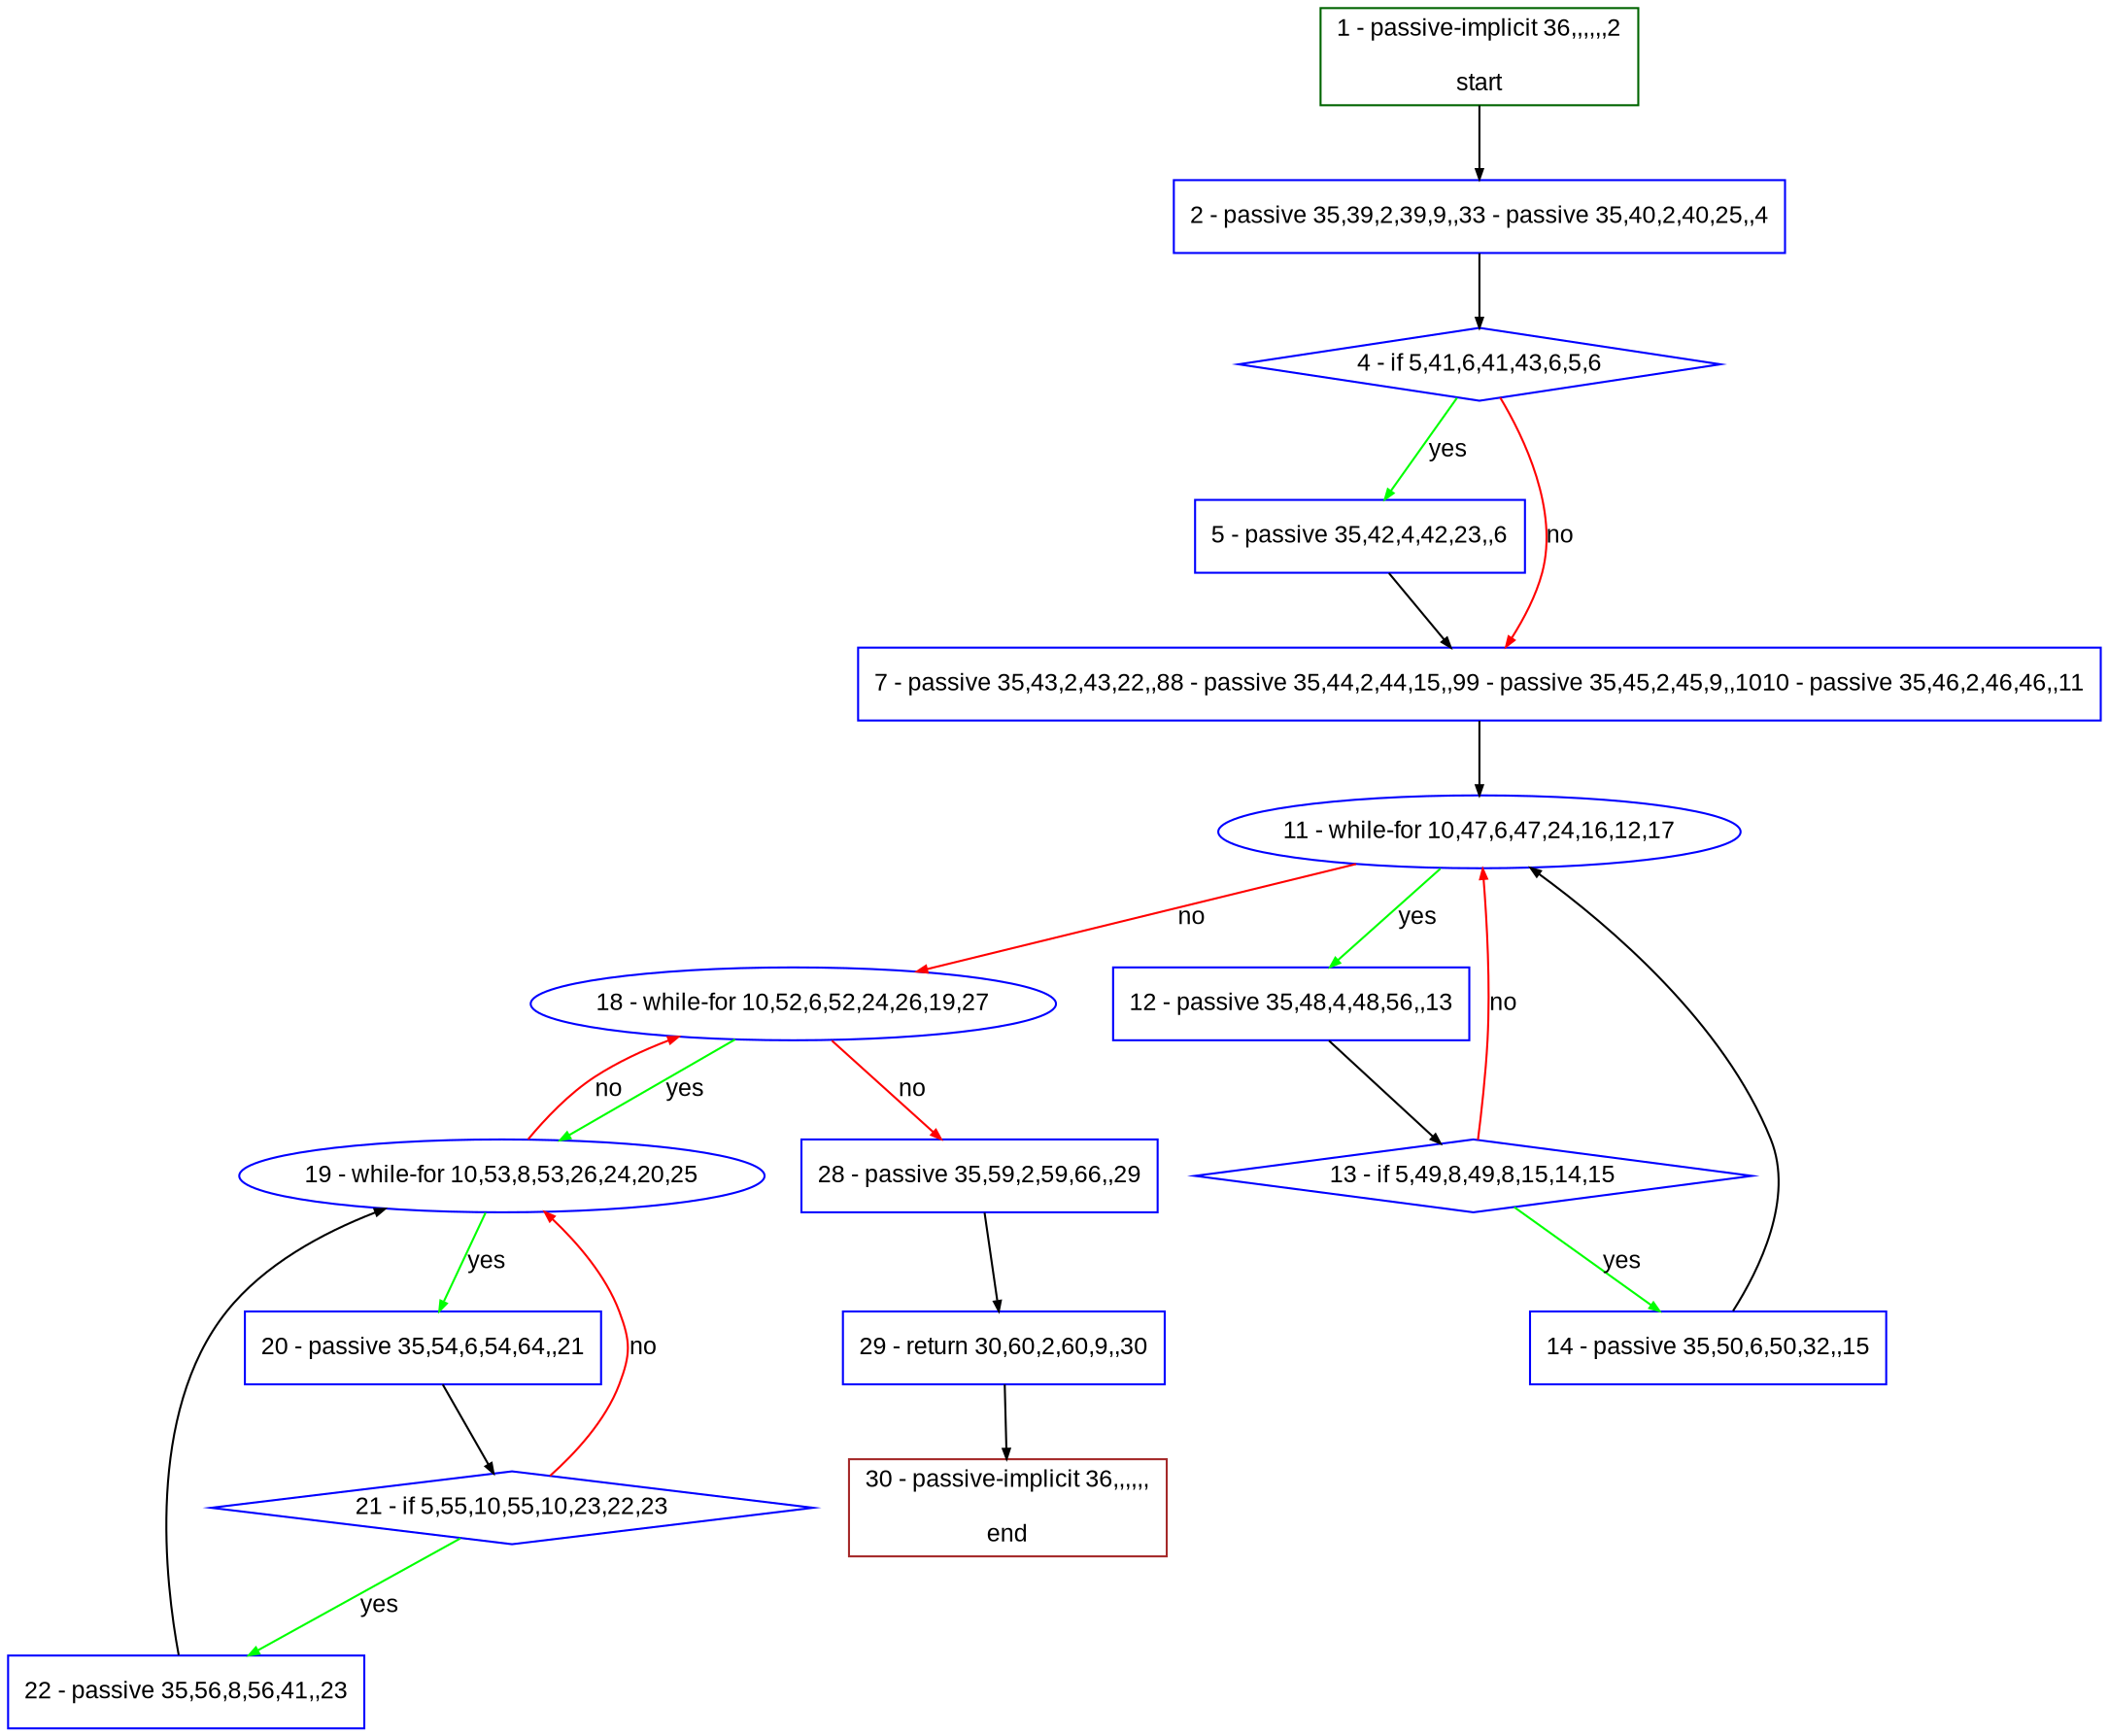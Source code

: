 digraph "" {
  graph [pack="true", label="", fontsize="12", packmode="clust", fontname="Arial", fillcolor="#FFFFCC", bgcolor="white", style="rounded,filled", compound="true"];
  node [node_initialized="no", label="", color="grey", fontsize="12", fillcolor="white", fontname="Arial", style="filled", shape="rectangle", compound="true", fixedsize="false"];
  edge [fontcolor="black", arrowhead="normal", arrowtail="none", arrowsize="0.5", ltail="", label="", color="black", fontsize="12", lhead="", fontname="Arial", dir="forward", compound="true"];
  __N1 [label="2 - passive 35,39,2,39,9,,33 - passive 35,40,2,40,25,,4", color="#0000ff", fillcolor="#ffffff", style="filled", shape="box"];
  __N2 [label="1 - passive-implicit 36,,,,,,2\n\nstart", color="#006400", fillcolor="#ffffff", style="filled", shape="box"];
  __N3 [label="4 - if 5,41,6,41,43,6,5,6", color="#0000ff", fillcolor="#ffffff", style="filled", shape="diamond"];
  __N4 [label="5 - passive 35,42,4,42,23,,6", color="#0000ff", fillcolor="#ffffff", style="filled", shape="box"];
  __N5 [label="7 - passive 35,43,2,43,22,,88 - passive 35,44,2,44,15,,99 - passive 35,45,2,45,9,,1010 - passive 35,46,2,46,46,,11", color="#0000ff", fillcolor="#ffffff", style="filled", shape="box"];
  __N6 [label="11 - while-for 10,47,6,47,24,16,12,17", color="#0000ff", fillcolor="#ffffff", style="filled", shape="oval"];
  __N7 [label="12 - passive 35,48,4,48,56,,13", color="#0000ff", fillcolor="#ffffff", style="filled", shape="box"];
  __N8 [label="18 - while-for 10,52,6,52,24,26,19,27", color="#0000ff", fillcolor="#ffffff", style="filled", shape="oval"];
  __N9 [label="13 - if 5,49,8,49,8,15,14,15", color="#0000ff", fillcolor="#ffffff", style="filled", shape="diamond"];
  __N10 [label="14 - passive 35,50,6,50,32,,15", color="#0000ff", fillcolor="#ffffff", style="filled", shape="box"];
  __N11 [label="19 - while-for 10,53,8,53,26,24,20,25", color="#0000ff", fillcolor="#ffffff", style="filled", shape="oval"];
  __N12 [label="28 - passive 35,59,2,59,66,,29", color="#0000ff", fillcolor="#ffffff", style="filled", shape="box"];
  __N13 [label="20 - passive 35,54,6,54,64,,21", color="#0000ff", fillcolor="#ffffff", style="filled", shape="box"];
  __N14 [label="21 - if 5,55,10,55,10,23,22,23", color="#0000ff", fillcolor="#ffffff", style="filled", shape="diamond"];
  __N15 [label="22 - passive 35,56,8,56,41,,23", color="#0000ff", fillcolor="#ffffff", style="filled", shape="box"];
  __N16 [label="29 - return 30,60,2,60,9,,30", color="#0000ff", fillcolor="#ffffff", style="filled", shape="box"];
  __N17 [label="30 - passive-implicit 36,,,,,,\n\nend", color="#a52a2a", fillcolor="#ffffff", style="filled", shape="box"];
  __N2 -> __N1 [arrowhead="normal", arrowtail="none", color="#000000", label="", dir="forward"];
  __N1 -> __N3 [arrowhead="normal", arrowtail="none", color="#000000", label="", dir="forward"];
  __N3 -> __N4 [arrowhead="normal", arrowtail="none", color="#00ff00", label="yes", dir="forward"];
  __N3 -> __N5 [arrowhead="normal", arrowtail="none", color="#ff0000", label="no", dir="forward"];
  __N4 -> __N5 [arrowhead="normal", arrowtail="none", color="#000000", label="", dir="forward"];
  __N5 -> __N6 [arrowhead="normal", arrowtail="none", color="#000000", label="", dir="forward"];
  __N6 -> __N7 [arrowhead="normal", arrowtail="none", color="#00ff00", label="yes", dir="forward"];
  __N6 -> __N8 [arrowhead="normal", arrowtail="none", color="#ff0000", label="no", dir="forward"];
  __N7 -> __N9 [arrowhead="normal", arrowtail="none", color="#000000", label="", dir="forward"];
  __N9 -> __N6 [arrowhead="normal", arrowtail="none", color="#ff0000", label="no", dir="forward"];
  __N9 -> __N10 [arrowhead="normal", arrowtail="none", color="#00ff00", label="yes", dir="forward"];
  __N10 -> __N6 [arrowhead="normal", arrowtail="none", color="#000000", label="", dir="forward"];
  __N8 -> __N11 [arrowhead="normal", arrowtail="none", color="#00ff00", label="yes", dir="forward"];
  __N11 -> __N8 [arrowhead="normal", arrowtail="none", color="#ff0000", label="no", dir="forward"];
  __N8 -> __N12 [arrowhead="normal", arrowtail="none", color="#ff0000", label="no", dir="forward"];
  __N11 -> __N13 [arrowhead="normal", arrowtail="none", color="#00ff00", label="yes", dir="forward"];
  __N13 -> __N14 [arrowhead="normal", arrowtail="none", color="#000000", label="", dir="forward"];
  __N14 -> __N11 [arrowhead="normal", arrowtail="none", color="#ff0000", label="no", dir="forward"];
  __N14 -> __N15 [arrowhead="normal", arrowtail="none", color="#00ff00", label="yes", dir="forward"];
  __N15 -> __N11 [arrowhead="normal", arrowtail="none", color="#000000", label="", dir="forward"];
  __N12 -> __N16 [arrowhead="normal", arrowtail="none", color="#000000", label="", dir="forward"];
  __N16 -> __N17 [arrowhead="normal", arrowtail="none", color="#000000", label="", dir="forward"];
}
